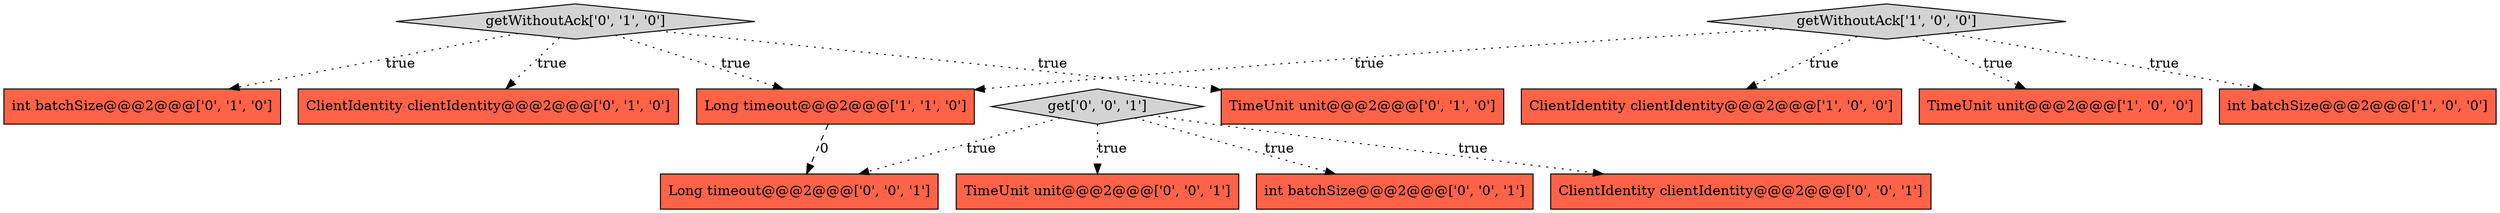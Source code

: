 digraph {
12 [style = filled, label = "ClientIdentity clientIdentity@@@2@@@['0', '0', '1']", fillcolor = tomato, shape = box image = "AAA0AAABBB3BBB"];
8 [style = filled, label = "getWithoutAck['0', '1', '0']", fillcolor = lightgray, shape = diamond image = "AAA0AAABBB2BBB"];
6 [style = filled, label = "ClientIdentity clientIdentity@@@2@@@['0', '1', '0']", fillcolor = tomato, shape = box image = "AAA0AAABBB2BBB"];
4 [style = filled, label = "getWithoutAck['1', '0', '0']", fillcolor = lightgray, shape = diamond image = "AAA0AAABBB1BBB"];
13 [style = filled, label = "Long timeout@@@2@@@['0', '0', '1']", fillcolor = tomato, shape = box image = "AAA0AAABBB3BBB"];
11 [style = filled, label = "get['0', '0', '1']", fillcolor = lightgray, shape = diamond image = "AAA0AAABBB3BBB"];
9 [style = filled, label = "TimeUnit unit@@@2@@@['0', '0', '1']", fillcolor = tomato, shape = box image = "AAA0AAABBB3BBB"];
10 [style = filled, label = "int batchSize@@@2@@@['0', '0', '1']", fillcolor = tomato, shape = box image = "AAA0AAABBB3BBB"];
2 [style = filled, label = "ClientIdentity clientIdentity@@@2@@@['1', '0', '0']", fillcolor = tomato, shape = box image = "AAA0AAABBB1BBB"];
0 [style = filled, label = "TimeUnit unit@@@2@@@['1', '0', '0']", fillcolor = tomato, shape = box image = "AAA0AAABBB1BBB"];
1 [style = filled, label = "int batchSize@@@2@@@['1', '0', '0']", fillcolor = tomato, shape = box image = "AAA0AAABBB1BBB"];
3 [style = filled, label = "Long timeout@@@2@@@['1', '1', '0']", fillcolor = tomato, shape = box image = "AAA0AAABBB1BBB"];
7 [style = filled, label = "TimeUnit unit@@@2@@@['0', '1', '0']", fillcolor = tomato, shape = box image = "AAA0AAABBB2BBB"];
5 [style = filled, label = "int batchSize@@@2@@@['0', '1', '0']", fillcolor = tomato, shape = box image = "AAA0AAABBB2BBB"];
8->6 [style = dotted, label="true"];
11->9 [style = dotted, label="true"];
8->3 [style = dotted, label="true"];
11->13 [style = dotted, label="true"];
4->1 [style = dotted, label="true"];
4->3 [style = dotted, label="true"];
4->0 [style = dotted, label="true"];
8->7 [style = dotted, label="true"];
11->12 [style = dotted, label="true"];
11->10 [style = dotted, label="true"];
3->13 [style = dashed, label="0"];
4->2 [style = dotted, label="true"];
8->5 [style = dotted, label="true"];
}
